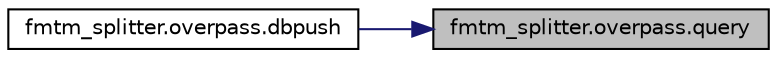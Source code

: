 digraph "fmtm_splitter.overpass.query"
{
 // LATEX_PDF_SIZE
  edge [fontname="Helvetica",fontsize="10",labelfontname="Helvetica",labelfontsize="10"];
  node [fontname="Helvetica",fontsize="10",shape=record];
  rankdir="RL";
  Node1 [label="fmtm_splitter.overpass.query",height=0.2,width=0.4,color="black", fillcolor="grey75", style="filled", fontcolor="black",tooltip=" "];
  Node1 -> Node2 [dir="back",color="midnightblue",fontsize="10",style="solid",fontname="Helvetica"];
  Node2 [label="fmtm_splitter.overpass.dbpush",height=0.2,width=0.4,color="black", fillcolor="white", style="filled",URL="$namespacefmtm__splitter_1_1overpass.html#a60049f278421543894a24e72dc0119a6",tooltip=" "];
}
